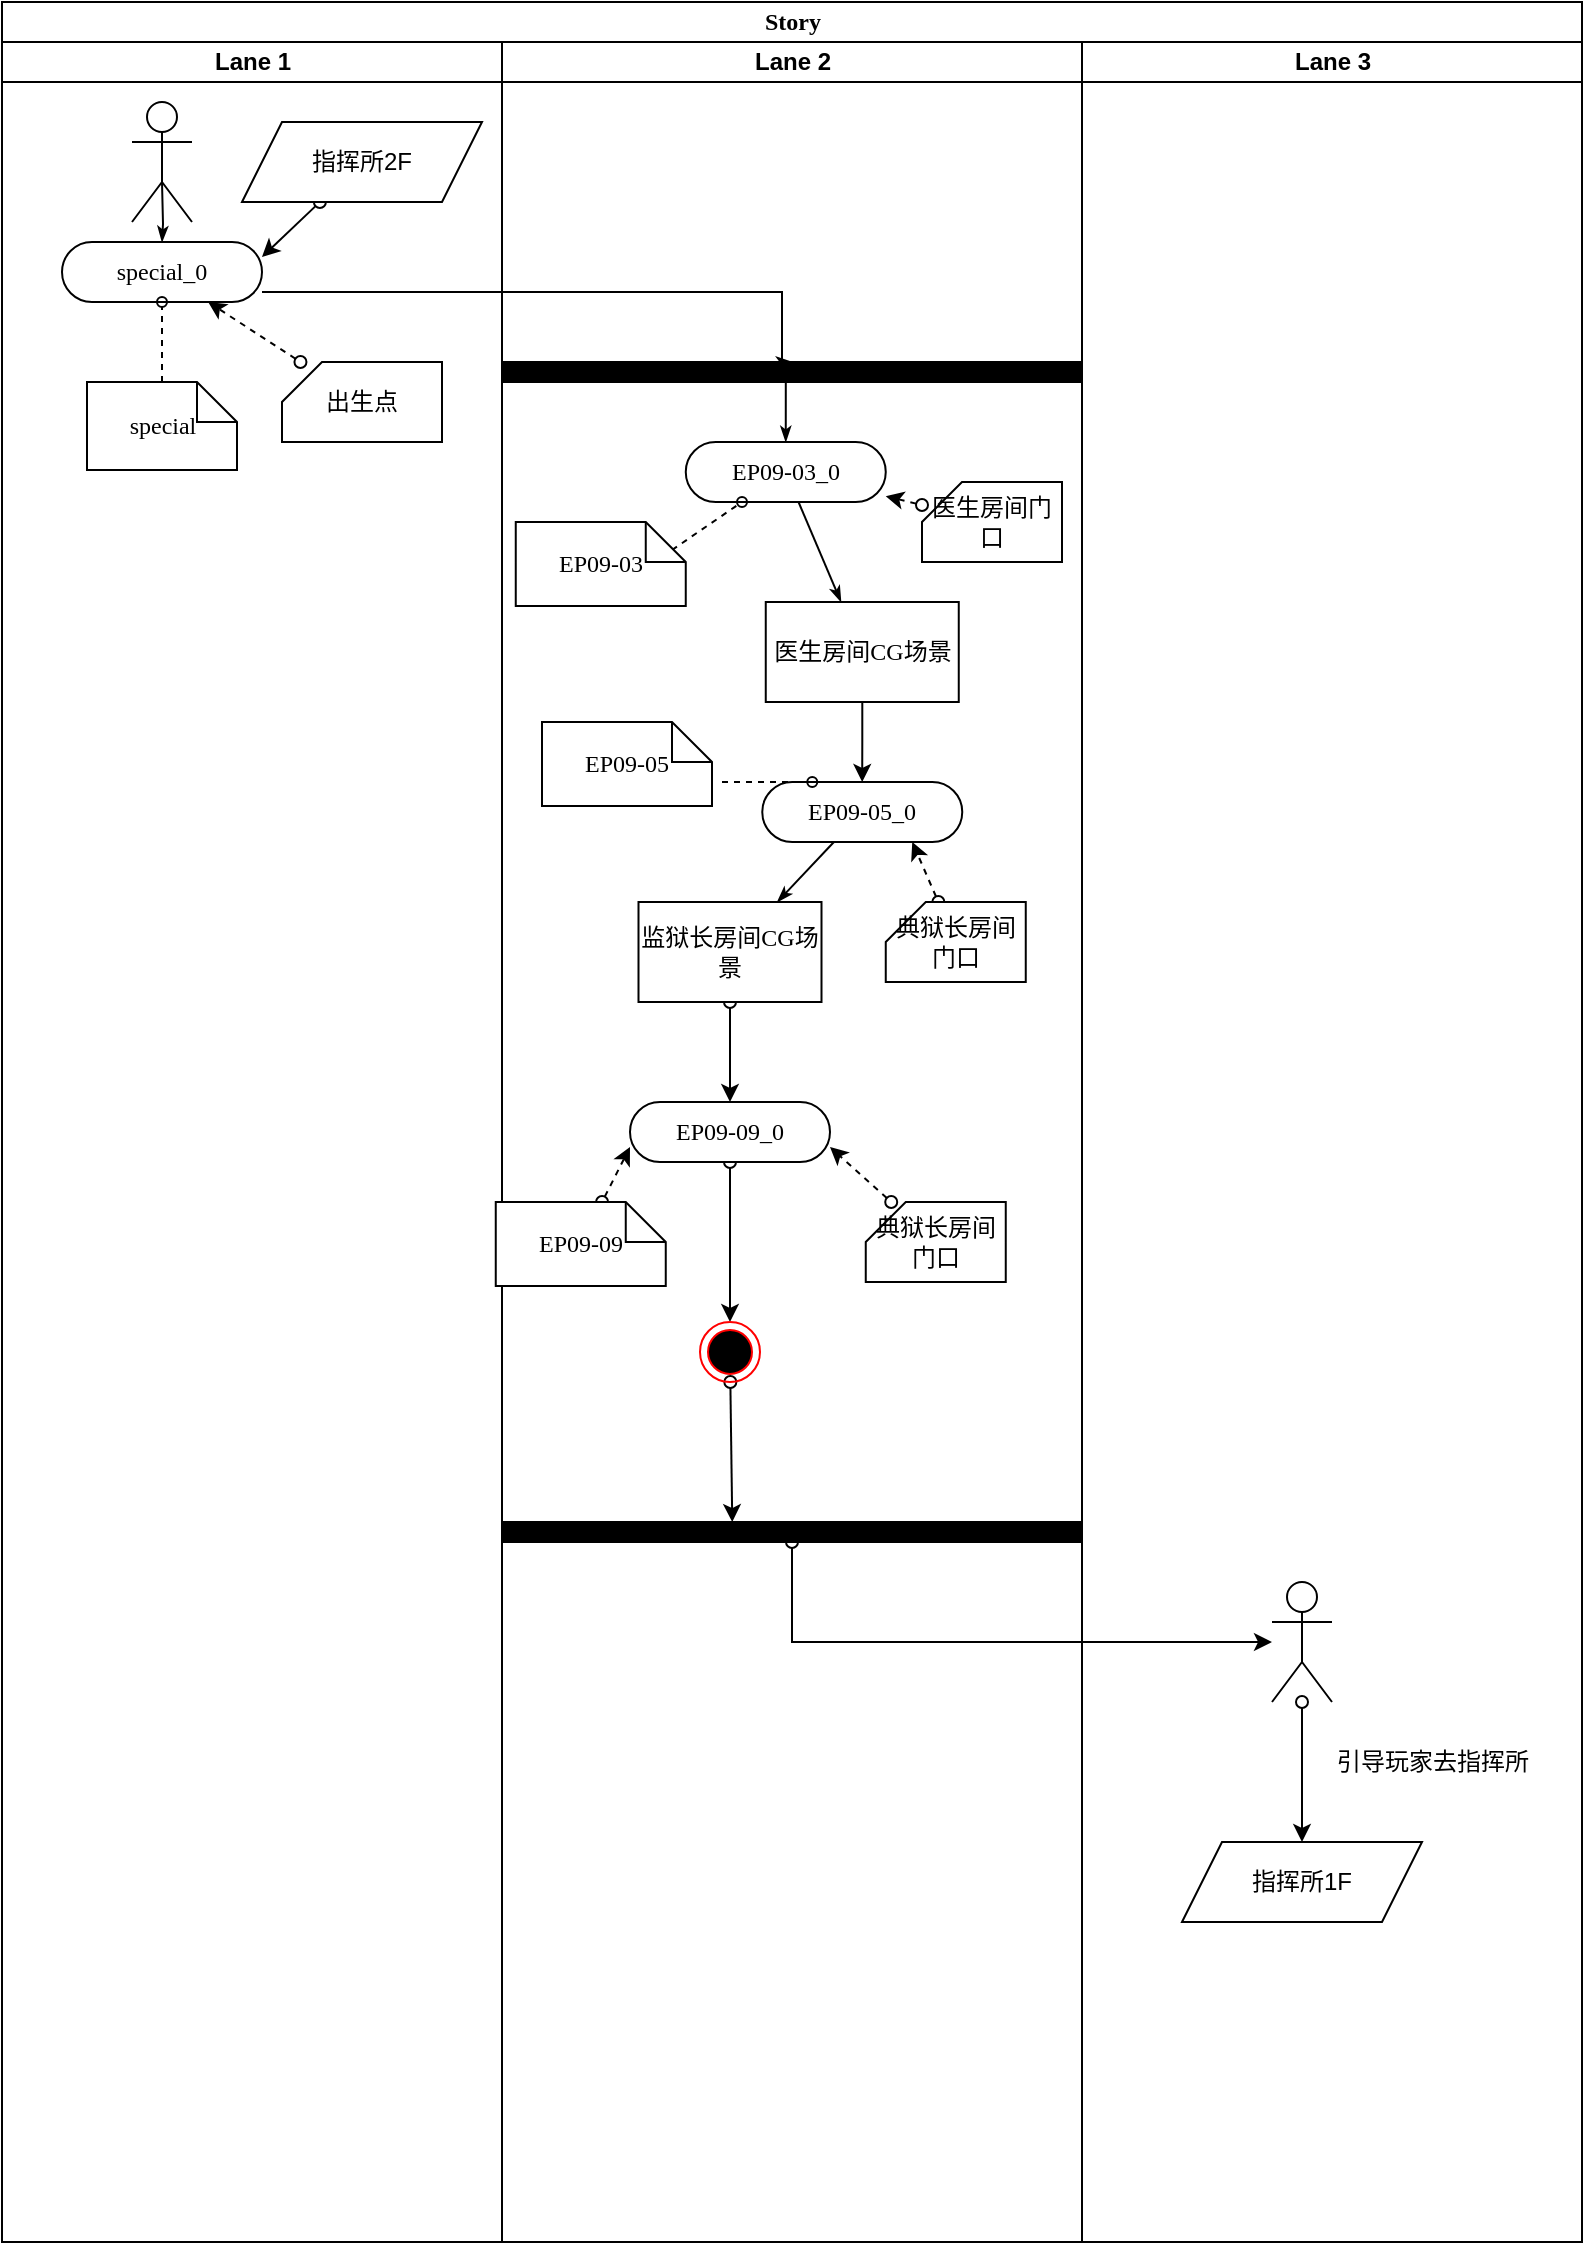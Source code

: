 <mxfile version="14.1.8" type="github" pages="2">
  <diagram name="关卡流程图" id="0783ab3e-0a74-02c8-0abd-f7b4e66b4bec">
    <mxGraphModel dx="1038" dy="547" grid="1" gridSize="10" guides="1" tooltips="1" connect="1" arrows="1" fold="1" page="1" pageScale="1" pageWidth="850" pageHeight="1100" background="#ffffff" math="0" shadow="0">
      <root>
        <mxCell id="0" />
        <mxCell id="1" parent="0" />
        <mxCell id="1c1d494c118603dd-1" value="Story" style="swimlane;html=1;childLayout=stackLayout;startSize=20;rounded=0;shadow=0;comic=0;labelBackgroundColor=none;strokeWidth=1;fontFamily=Verdana;fontSize=12;align=center;" parent="1" vertex="1">
          <mxGeometry x="40" y="20" width="790" height="1120" as="geometry" />
        </mxCell>
        <mxCell id="1c1d494c118603dd-2" value="Lane 1" style="swimlane;html=1;startSize=20;" parent="1c1d494c118603dd-1" vertex="1">
          <mxGeometry y="20" width="250" height="1100" as="geometry" />
        </mxCell>
        <mxCell id="60571a20871a0731-8" value="special_0" style="rounded=1;whiteSpace=wrap;html=1;shadow=0;comic=0;labelBackgroundColor=none;strokeWidth=1;fontFamily=Verdana;fontSize=12;align=center;arcSize=50;" parent="1c1d494c118603dd-2" vertex="1">
          <mxGeometry x="30" y="100" width="100" height="30" as="geometry" />
        </mxCell>
        <mxCell id="soN0B9OmbE9krU4sowRZ-2" style="edgeStyle=none;rounded=0;html=1;dashed=1;labelBackgroundColor=none;startArrow=none;startFill=0;startSize=5;endArrow=oval;endFill=0;endSize=5;jettySize=auto;orthogonalLoop=1;strokeWidth=1;fontFamily=Verdana;fontSize=12;entryX=0.5;entryY=1;entryDx=0;entryDy=0;exitX=0.5;exitY=0;exitDx=0;exitDy=0;exitPerimeter=0;" edge="1" parent="1c1d494c118603dd-2" source="soN0B9OmbE9krU4sowRZ-1" target="60571a20871a0731-8">
          <mxGeometry relative="1" as="geometry">
            <mxPoint x="150" y="257.878" as="sourcePoint" />
            <mxPoint x="112.955" y="238" as="targetPoint" />
          </mxGeometry>
        </mxCell>
        <mxCell id="1c1d494c118603dd-27" style="edgeStyle=orthogonalEdgeStyle;rounded=0;html=1;labelBackgroundColor=none;startArrow=none;startFill=0;startSize=5;endArrow=classicThin;endFill=1;endSize=5;jettySize=auto;orthogonalLoop=1;strokeWidth=1;fontFamily=Verdana;fontSize=12" parent="1c1d494c118603dd-2" target="60571a20871a0731-8" edge="1">
          <mxGeometry relative="1" as="geometry">
            <mxPoint x="80" y="70" as="sourcePoint" />
          </mxGeometry>
        </mxCell>
        <mxCell id="soN0B9OmbE9krU4sowRZ-1" value="special" style="shape=note;whiteSpace=wrap;html=1;rounded=0;shadow=0;comic=0;labelBackgroundColor=none;strokeWidth=1;fontFamily=Verdana;fontSize=12;align=center;size=20;" vertex="1" parent="1c1d494c118603dd-2">
          <mxGeometry x="42.5" y="170" width="75" height="44" as="geometry" />
        </mxCell>
        <mxCell id="soN0B9OmbE9krU4sowRZ-3" value="" style="shape=umlActor;verticalLabelPosition=bottom;verticalAlign=top;html=1;outlineConnect=0;" vertex="1" parent="1c1d494c118603dd-2">
          <mxGeometry x="65" y="30" width="30" height="60" as="geometry" />
        </mxCell>
        <mxCell id="soN0B9OmbE9krU4sowRZ-13" style="edgeStyle=none;rounded=0;orthogonalLoop=1;jettySize=auto;html=1;dashed=1;startArrow=oval;startFill=0;" edge="1" parent="1c1d494c118603dd-2" source="soN0B9OmbE9krU4sowRZ-12" target="60571a20871a0731-8">
          <mxGeometry relative="1" as="geometry" />
        </mxCell>
        <mxCell id="soN0B9OmbE9krU4sowRZ-12" value="出生点" style="shape=card;whiteSpace=wrap;html=1;size=20;" vertex="1" parent="1c1d494c118603dd-2">
          <mxGeometry x="140" y="160" width="80" height="40" as="geometry" />
        </mxCell>
        <mxCell id="soN0B9OmbE9krU4sowRZ-38" style="edgeStyle=none;rounded=0;orthogonalLoop=1;jettySize=auto;html=1;entryX=1;entryY=0.25;entryDx=0;entryDy=0;startArrow=oval;startFill=0;" edge="1" parent="1c1d494c118603dd-2" source="soN0B9OmbE9krU4sowRZ-37" target="60571a20871a0731-8">
          <mxGeometry relative="1" as="geometry" />
        </mxCell>
        <mxCell id="soN0B9OmbE9krU4sowRZ-37" value="指挥所2F" style="shape=parallelogram;perimeter=parallelogramPerimeter;whiteSpace=wrap;html=1;fixedSize=1;" vertex="1" parent="1c1d494c118603dd-2">
          <mxGeometry x="120" y="40" width="120" height="40" as="geometry" />
        </mxCell>
        <mxCell id="1c1d494c118603dd-3" value="Lane 2" style="swimlane;html=1;startSize=20;" parent="1c1d494c118603dd-1" vertex="1">
          <mxGeometry x="250" y="20" width="290" height="1100" as="geometry" />
        </mxCell>
        <mxCell id="60571a20871a0731-3" value="" style="whiteSpace=wrap;html=1;rounded=0;shadow=0;comic=0;labelBackgroundColor=none;strokeWidth=1;fillColor=#000000;fontFamily=Verdana;fontSize=12;align=center;rotation=0;" parent="1c1d494c118603dd-3" vertex="1">
          <mxGeometry y="160" width="290" height="10" as="geometry" />
        </mxCell>
        <mxCell id="1c1d494c118603dd-6" value="EP09-03_0" style="rounded=1;whiteSpace=wrap;html=1;shadow=0;comic=0;labelBackgroundColor=none;strokeWidth=1;fontFamily=Verdana;fontSize=12;align=center;arcSize=50;" parent="1c1d494c118603dd-3" vertex="1">
          <mxGeometry x="91.88" y="200" width="100" height="30" as="geometry" />
        </mxCell>
        <mxCell id="1c1d494c118603dd-30" style="edgeStyle=orthogonalEdgeStyle;rounded=0;html=1;exitX=0.25;exitY=1;entryX=0.5;entryY=0;labelBackgroundColor=none;startArrow=none;startFill=0;startSize=5;endArrow=classicThin;endFill=1;endSize=5;jettySize=auto;orthogonalLoop=1;strokeWidth=1;fontFamily=Verdana;fontSize=12" parent="1c1d494c118603dd-3" source="60571a20871a0731-3" target="1c1d494c118603dd-6" edge="1">
          <mxGeometry relative="1" as="geometry">
            <Array as="points">
              <mxPoint x="142" y="170" />
            </Array>
          </mxGeometry>
        </mxCell>
        <mxCell id="1c1d494c118603dd-7" value="EP09-05_0" style="rounded=1;whiteSpace=wrap;html=1;shadow=0;comic=0;labelBackgroundColor=none;strokeWidth=1;fontFamily=Verdana;fontSize=12;align=center;arcSize=50;" parent="1c1d494c118603dd-3" vertex="1">
          <mxGeometry x="130.13" y="370" width="100" height="30" as="geometry" />
        </mxCell>
        <mxCell id="soN0B9OmbE9krU4sowRZ-6" style="edgeStyle=orthogonalEdgeStyle;rounded=0;orthogonalLoop=1;jettySize=auto;html=1;" edge="1" parent="1c1d494c118603dd-3" source="1c1d494c118603dd-10" target="1c1d494c118603dd-7">
          <mxGeometry relative="1" as="geometry" />
        </mxCell>
        <mxCell id="1c1d494c118603dd-10" value="医生房间CG场景" style="rounded=0;whiteSpace=wrap;html=1;shadow=0;comic=0;labelBackgroundColor=none;strokeWidth=1;fontFamily=Verdana;fontSize=12;align=center;arcSize=50;" parent="1c1d494c118603dd-3" vertex="1">
          <mxGeometry x="131.88" y="280" width="96.5" height="50" as="geometry" />
        </mxCell>
        <mxCell id="1c1d494c118603dd-46" style="edgeStyle=none;rounded=0;html=1;labelBackgroundColor=none;startArrow=none;startFill=0;startSize=5;endArrow=oval;endFill=0;endSize=5;jettySize=auto;orthogonalLoop=1;strokeWidth=1;fontFamily=Verdana;fontSize=12;dashed=1;" parent="1c1d494c118603dd-3" target="1c1d494c118603dd-6" edge="1">
          <mxGeometry relative="1" as="geometry">
            <mxPoint x="85.005" y="254" as="sourcePoint" />
          </mxGeometry>
        </mxCell>
        <mxCell id="1c1d494c118603dd-36" style="edgeStyle=none;rounded=0;html=1;labelBackgroundColor=none;startArrow=none;startFill=0;startSize=5;endArrow=classicThin;endFill=1;endSize=5;jettySize=auto;orthogonalLoop=1;strokeWidth=1;fontFamily=Verdana;fontSize=12" parent="1c1d494c118603dd-3" source="1c1d494c118603dd-7" target="1c1d494c118603dd-14" edge="1">
          <mxGeometry relative="1" as="geometry" />
        </mxCell>
        <mxCell id="1c1d494c118603dd-34" style="edgeStyle=none;rounded=0;html=1;labelBackgroundColor=none;startArrow=none;startFill=0;startSize=5;endArrow=classicThin;endFill=1;endSize=5;jettySize=auto;orthogonalLoop=1;strokeWidth=1;fontFamily=Verdana;fontSize=12" parent="1c1d494c118603dd-3" source="1c1d494c118603dd-6" target="1c1d494c118603dd-10" edge="1">
          <mxGeometry relative="1" as="geometry" />
        </mxCell>
        <mxCell id="soN0B9OmbE9krU4sowRZ-23" style="edgeStyle=none;rounded=0;orthogonalLoop=1;jettySize=auto;html=1;entryX=0.5;entryY=0;entryDx=0;entryDy=0;startArrow=oval;startFill=0;" edge="1" parent="1c1d494c118603dd-3" source="1c1d494c118603dd-14" target="soN0B9OmbE9krU4sowRZ-10">
          <mxGeometry relative="1" as="geometry" />
        </mxCell>
        <mxCell id="1c1d494c118603dd-14" value="监狱长房间CG场景" style="rounded=0;whiteSpace=wrap;html=1;shadow=0;comic=0;labelBackgroundColor=none;strokeWidth=1;fontFamily=Verdana;fontSize=12;align=center;arcSize=50;" parent="1c1d494c118603dd-3" vertex="1">
          <mxGeometry x="68.25" y="430" width="91.5" height="50" as="geometry" />
        </mxCell>
        <mxCell id="1c1d494c118603dd-21" value="EP09-03" style="shape=note;whiteSpace=wrap;html=1;rounded=0;shadow=0;comic=0;labelBackgroundColor=none;strokeWidth=1;fontFamily=Verdana;fontSize=12;align=center;size=20;" parent="1c1d494c118603dd-3" vertex="1">
          <mxGeometry x="6.88" y="240" width="85" height="42" as="geometry" />
        </mxCell>
        <mxCell id="soN0B9OmbE9krU4sowRZ-7" value="EP09-05" style="shape=note;whiteSpace=wrap;html=1;rounded=0;shadow=0;comic=0;labelBackgroundColor=none;strokeWidth=1;fontFamily=Verdana;fontSize=12;align=center;size=20;" vertex="1" parent="1c1d494c118603dd-3">
          <mxGeometry x="20" y="340" width="85" height="42" as="geometry" />
        </mxCell>
        <mxCell id="soN0B9OmbE9krU4sowRZ-9" style="edgeStyle=none;rounded=0;html=1;labelBackgroundColor=none;startArrow=none;startFill=0;startSize=5;endArrow=oval;endFill=0;endSize=5;jettySize=auto;orthogonalLoop=1;strokeWidth=1;fontFamily=Verdana;fontSize=12;dashed=1;entryX=0.25;entryY=0;entryDx=0;entryDy=0;" edge="1" parent="1c1d494c118603dd-3" target="1c1d494c118603dd-7">
          <mxGeometry relative="1" as="geometry">
            <mxPoint x="110" y="370" as="sourcePoint" />
            <mxPoint x="130.005" y="240" as="targetPoint" />
          </mxGeometry>
        </mxCell>
        <mxCell id="soN0B9OmbE9krU4sowRZ-26" style="edgeStyle=none;rounded=0;orthogonalLoop=1;jettySize=auto;html=1;entryX=0.5;entryY=0;entryDx=0;entryDy=0;startArrow=oval;startFill=0;" edge="1" parent="1c1d494c118603dd-3" source="soN0B9OmbE9krU4sowRZ-10" target="soN0B9OmbE9krU4sowRZ-25">
          <mxGeometry relative="1" as="geometry" />
        </mxCell>
        <mxCell id="soN0B9OmbE9krU4sowRZ-10" value="EP09-09_0" style="rounded=1;whiteSpace=wrap;html=1;shadow=0;comic=0;labelBackgroundColor=none;strokeWidth=1;fontFamily=Verdana;fontSize=12;align=center;arcSize=50;" vertex="1" parent="1c1d494c118603dd-3">
          <mxGeometry x="64" y="530" width="100" height="30" as="geometry" />
        </mxCell>
        <mxCell id="soN0B9OmbE9krU4sowRZ-15" style="edgeStyle=none;rounded=0;orthogonalLoop=1;jettySize=auto;html=1;dashed=1;startArrow=oval;startFill=0;" edge="1" parent="1c1d494c118603dd-3" source="soN0B9OmbE9krU4sowRZ-14" target="1c1d494c118603dd-6">
          <mxGeometry relative="1" as="geometry" />
        </mxCell>
        <mxCell id="soN0B9OmbE9krU4sowRZ-14" value="医生房间门口" style="shape=card;whiteSpace=wrap;html=1;size=20;" vertex="1" parent="1c1d494c118603dd-3">
          <mxGeometry x="210" y="220" width="70" height="40" as="geometry" />
        </mxCell>
        <mxCell id="soN0B9OmbE9krU4sowRZ-17" style="edgeStyle=none;rounded=0;orthogonalLoop=1;jettySize=auto;html=1;entryX=0.75;entryY=1;entryDx=0;entryDy=0;dashed=1;startArrow=oval;startFill=0;" edge="1" parent="1c1d494c118603dd-3" source="soN0B9OmbE9krU4sowRZ-16" target="1c1d494c118603dd-7">
          <mxGeometry relative="1" as="geometry" />
        </mxCell>
        <mxCell id="soN0B9OmbE9krU4sowRZ-16" value="典狱长房间门口" style="shape=card;whiteSpace=wrap;html=1;size=20;" vertex="1" parent="1c1d494c118603dd-3">
          <mxGeometry x="191.88" y="430" width="70" height="40" as="geometry" />
        </mxCell>
        <mxCell id="soN0B9OmbE9krU4sowRZ-20" style="edgeStyle=none;rounded=0;orthogonalLoop=1;jettySize=auto;html=1;entryX=1;entryY=0.75;entryDx=0;entryDy=0;dashed=1;startArrow=oval;startFill=0;" edge="1" parent="1c1d494c118603dd-3" source="soN0B9OmbE9krU4sowRZ-19" target="soN0B9OmbE9krU4sowRZ-10">
          <mxGeometry relative="1" as="geometry" />
        </mxCell>
        <mxCell id="soN0B9OmbE9krU4sowRZ-19" value="典狱长房间门口" style="shape=card;whiteSpace=wrap;html=1;size=20;" vertex="1" parent="1c1d494c118603dd-3">
          <mxGeometry x="181.88" y="580" width="70" height="40" as="geometry" />
        </mxCell>
        <mxCell id="soN0B9OmbE9krU4sowRZ-22" style="edgeStyle=none;rounded=0;orthogonalLoop=1;jettySize=auto;html=1;entryX=0;entryY=0.75;entryDx=0;entryDy=0;dashed=1;startArrow=oval;startFill=0;" edge="1" parent="1c1d494c118603dd-3" source="soN0B9OmbE9krU4sowRZ-21" target="soN0B9OmbE9krU4sowRZ-10">
          <mxGeometry relative="1" as="geometry" />
        </mxCell>
        <mxCell id="soN0B9OmbE9krU4sowRZ-21" value="EP09-09" style="shape=note;whiteSpace=wrap;html=1;rounded=0;shadow=0;comic=0;labelBackgroundColor=none;strokeWidth=1;fontFamily=Verdana;fontSize=12;align=center;size=20;" vertex="1" parent="1c1d494c118603dd-3">
          <mxGeometry x="-3.12" y="580" width="85" height="42" as="geometry" />
        </mxCell>
        <mxCell id="soN0B9OmbE9krU4sowRZ-32" style="edgeStyle=none;rounded=0;orthogonalLoop=1;jettySize=auto;html=1;entryX=0.397;entryY=0;entryDx=0;entryDy=0;entryPerimeter=0;startArrow=oval;startFill=0;" edge="1" parent="1c1d494c118603dd-3" source="soN0B9OmbE9krU4sowRZ-25" target="soN0B9OmbE9krU4sowRZ-31">
          <mxGeometry relative="1" as="geometry" />
        </mxCell>
        <mxCell id="soN0B9OmbE9krU4sowRZ-25" value="" style="ellipse;html=1;shape=endState;fillColor=#000000;strokeColor=#ff0000;" vertex="1" parent="1c1d494c118603dd-3">
          <mxGeometry x="99" y="640" width="30" height="30" as="geometry" />
        </mxCell>
        <mxCell id="soN0B9OmbE9krU4sowRZ-31" value="" style="whiteSpace=wrap;html=1;rounded=0;shadow=0;comic=0;labelBackgroundColor=none;strokeWidth=1;fillColor=#000000;fontFamily=Verdana;fontSize=12;align=center;rotation=0;" vertex="1" parent="1c1d494c118603dd-3">
          <mxGeometry y="740" width="290" height="10" as="geometry" />
        </mxCell>
        <mxCell id="1c1d494c118603dd-4" value="Lane 3" style="swimlane;html=1;startSize=20;" parent="1c1d494c118603dd-1" vertex="1">
          <mxGeometry x="540" y="20" width="250" height="1100" as="geometry" />
        </mxCell>
        <mxCell id="1c1d494c118603dd-33" style="rounded=0;html=1;labelBackgroundColor=none;startArrow=none;startFill=0;startSize=5;endArrow=classicThin;endFill=1;endSize=5;jettySize=auto;orthogonalLoop=1;strokeWidth=1;fontFamily=Verdana;fontSize=12" parent="1c1d494c118603dd-4" source="1c1d494c118603dd-5" edge="1">
          <mxGeometry relative="1" as="geometry">
            <mxPoint x="61.25" y="268" as="targetPoint" />
          </mxGeometry>
        </mxCell>
        <mxCell id="1c1d494c118603dd-38" style="edgeStyle=none;rounded=0;html=1;labelBackgroundColor=none;startArrow=none;startFill=0;startSize=5;endArrow=classicThin;endFill=1;endSize=5;jettySize=auto;orthogonalLoop=1;strokeWidth=1;fontFamily=Verdana;fontSize=12" parent="1c1d494c118603dd-4" source="1c1d494c118603dd-8" edge="1">
          <mxGeometry relative="1" as="geometry">
            <mxPoint x="35" y="367.222" as="targetPoint" />
          </mxGeometry>
        </mxCell>
        <mxCell id="1c1d494c118603dd-37" style="edgeStyle=none;rounded=0;html=1;labelBackgroundColor=none;startArrow=none;startFill=0;startSize=5;endArrow=classicThin;endFill=1;endSize=5;jettySize=auto;orthogonalLoop=1;strokeWidth=1;fontFamily=Verdana;fontSize=12" parent="1c1d494c118603dd-4" target="1c1d494c118603dd-8" edge="1">
          <mxGeometry relative="1" as="geometry">
            <mxPoint x="70.565" y="298" as="sourcePoint" />
          </mxGeometry>
        </mxCell>
        <mxCell id="1c1d494c118603dd-48" style="edgeStyle=none;rounded=0;html=1;dashed=1;labelBackgroundColor=none;startArrow=none;startFill=0;startSize=5;endArrow=oval;endFill=0;endSize=5;jettySize=auto;orthogonalLoop=1;strokeWidth=1;fontFamily=Verdana;fontSize=12" parent="1c1d494c118603dd-4" target="1c1d494c118603dd-5" edge="1">
          <mxGeometry relative="1" as="geometry">
            <mxPoint x="160" y="257.878" as="sourcePoint" />
          </mxGeometry>
        </mxCell>
        <mxCell id="1c1d494c118603dd-49" style="edgeStyle=none;rounded=0;html=1;dashed=1;labelBackgroundColor=none;startArrow=none;startFill=0;startSize=5;endArrow=oval;endFill=0;endSize=5;jettySize=auto;orthogonalLoop=1;strokeWidth=1;fontFamily=Verdana;fontSize=12" parent="1c1d494c118603dd-4" source="1c1d494c118603dd-20" edge="1">
          <mxGeometry relative="1" as="geometry">
            <mxPoint x="85" y="281.814" as="targetPoint" />
          </mxGeometry>
        </mxCell>
        <mxCell id="1c1d494c118603dd-50" style="edgeStyle=none;rounded=0;html=1;dashed=1;labelBackgroundColor=none;startArrow=none;startFill=0;startSize=5;endArrow=oval;endFill=0;endSize=5;jettySize=auto;orthogonalLoop=1;strokeWidth=1;fontFamily=Verdana;fontSize=12" parent="1c1d494c118603dd-4" target="1c1d494c118603dd-8" edge="1">
          <mxGeometry relative="1" as="geometry">
            <mxPoint x="154.744" y="415" as="sourcePoint" />
          </mxGeometry>
        </mxCell>
        <mxCell id="1c1d494c118603dd-51" style="edgeStyle=none;rounded=0;html=1;dashed=1;labelBackgroundColor=none;startArrow=none;startFill=0;startSize=5;endArrow=oval;endFill=0;endSize=5;jettySize=auto;orthogonalLoop=1;strokeWidth=1;fontFamily=Verdana;fontSize=12" parent="1c1d494c118603dd-4" source="1c1d494c118603dd-22" edge="1">
          <mxGeometry relative="1" as="geometry">
            <mxPoint x="35" y="389.538" as="targetPoint" />
          </mxGeometry>
        </mxCell>
        <mxCell id="soN0B9OmbE9krU4sowRZ-29" value="指挥所1F" style="shape=parallelogram;perimeter=parallelogramPerimeter;whiteSpace=wrap;html=1;fixedSize=1;" vertex="1" parent="1c1d494c118603dd-4">
          <mxGeometry x="50" y="900" width="120" height="40" as="geometry" />
        </mxCell>
        <mxCell id="soN0B9OmbE9krU4sowRZ-35" style="edgeStyle=none;rounded=0;orthogonalLoop=1;jettySize=auto;html=1;entryX=0.5;entryY=0;entryDx=0;entryDy=0;startArrow=oval;startFill=0;" edge="1" parent="1c1d494c118603dd-4" source="soN0B9OmbE9krU4sowRZ-34" target="soN0B9OmbE9krU4sowRZ-29">
          <mxGeometry relative="1" as="geometry" />
        </mxCell>
        <mxCell id="soN0B9OmbE9krU4sowRZ-34" value="" style="shape=umlActor;verticalLabelPosition=bottom;verticalAlign=top;html=1;outlineConnect=0;" vertex="1" parent="1c1d494c118603dd-4">
          <mxGeometry x="95" y="770" width="30" height="60" as="geometry" />
        </mxCell>
        <mxCell id="soN0B9OmbE9krU4sowRZ-36" value="引导玩家去指挥所" style="text;html=1;align=center;verticalAlign=middle;resizable=0;points=[];autosize=1;" vertex="1" parent="1c1d494c118603dd-4">
          <mxGeometry x="120" y="850" width="110" height="20" as="geometry" />
        </mxCell>
        <mxCell id="1c1d494c118603dd-28" style="edgeStyle=orthogonalEdgeStyle;rounded=0;html=1;entryX=0.5;entryY=0;labelBackgroundColor=none;startArrow=none;startFill=0;startSize=5;endArrow=classicThin;endFill=1;endSize=5;jettySize=auto;orthogonalLoop=1;strokeWidth=1;fontFamily=Verdana;fontSize=12" parent="1c1d494c118603dd-1" source="60571a20871a0731-8" target="60571a20871a0731-3" edge="1">
          <mxGeometry relative="1" as="geometry">
            <Array as="points">
              <mxPoint x="390" y="145" />
            </Array>
          </mxGeometry>
        </mxCell>
        <mxCell id="soN0B9OmbE9krU4sowRZ-39" style="edgeStyle=none;rounded=0;orthogonalLoop=1;jettySize=auto;html=1;startArrow=oval;startFill=0;" edge="1" parent="1c1d494c118603dd-1" source="soN0B9OmbE9krU4sowRZ-31" target="soN0B9OmbE9krU4sowRZ-34">
          <mxGeometry relative="1" as="geometry">
            <mxPoint x="395" y="830" as="targetPoint" />
            <Array as="points">
              <mxPoint x="395" y="820" />
            </Array>
          </mxGeometry>
        </mxCell>
      </root>
    </mxGraphModel>
  </diagram>
  <diagram id="dmDB2ZcVdiuMjPRwZuYF" name="关卡平面图">
    <mxGraphModel dx="1038" dy="547" grid="1" gridSize="10" guides="1" tooltips="1" connect="1" arrows="1" fold="1" page="1" pageScale="1" pageWidth="827" pageHeight="1169" math="0" shadow="0">
      <root>
        <mxCell id="ojgNweESeSlG1wubFBOF-0" />
        <mxCell id="ojgNweESeSlG1wubFBOF-1" parent="ojgNweESeSlG1wubFBOF-0" />
        <mxCell id="32pKdByRdfm2AMbjOZ1x-0" value="" style="rounded=0;whiteSpace=wrap;html=1;" vertex="1" parent="ojgNweESeSlG1wubFBOF-1">
          <mxGeometry x="40" y="150" width="930" height="560" as="geometry" />
        </mxCell>
        <mxCell id="2-35yjRWeZZgqv3ZDKaf-3" style="edgeStyle=none;rounded=0;orthogonalLoop=1;jettySize=auto;html=1;startArrow=oval;startFill=0;fillColor=#d5e8d4;strokeColor=#82b366;" edge="1" parent="ojgNweESeSlG1wubFBOF-1">
          <mxGeometry relative="1" as="geometry">
            <mxPoint x="110" y="210" as="targetPoint" />
            <mxPoint x="400" y="340" as="sourcePoint" />
            <Array as="points">
              <mxPoint x="400" y="210" />
            </Array>
          </mxGeometry>
        </mxCell>
        <mxCell id="2-35yjRWeZZgqv3ZDKaf-8" value="2" style="edgeLabel;html=1;align=center;verticalAlign=middle;resizable=0;points=[];" vertex="1" connectable="0" parent="2-35yjRWeZZgqv3ZDKaf-3">
          <mxGeometry x="-0.549" y="2" relative="1" as="geometry">
            <mxPoint as="offset" />
          </mxGeometry>
        </mxCell>
        <mxCell id="2-35yjRWeZZgqv3ZDKaf-4" style="edgeStyle=none;rounded=0;orthogonalLoop=1;jettySize=auto;html=1;startArrow=oval;startFill=0;fillColor=#d5e8d4;strokeColor=#82b366;" edge="1" parent="ojgNweESeSlG1wubFBOF-1">
          <mxGeometry relative="1" as="geometry">
            <mxPoint x="910" y="651.6" as="targetPoint" />
            <mxPoint x="400" y="340" as="sourcePoint" />
            <Array as="points">
              <mxPoint x="450" y="652" />
            </Array>
          </mxGeometry>
        </mxCell>
        <mxCell id="2-35yjRWeZZgqv3ZDKaf-10" value="2" style="edgeLabel;html=1;align=center;verticalAlign=middle;resizable=0;points=[];" vertex="1" connectable="0" parent="2-35yjRWeZZgqv3ZDKaf-4">
          <mxGeometry x="-0.654" y="2" relative="1" as="geometry">
            <mxPoint x="-3.18" y="-32" as="offset" />
          </mxGeometry>
        </mxCell>
        <mxCell id="2-35yjRWeZZgqv3ZDKaf-5" style="edgeStyle=none;rounded=0;orthogonalLoop=1;jettySize=auto;html=1;startArrow=oval;startFill=0;fillColor=#d5e8d4;strokeColor=#82b366;" edge="1" parent="ojgNweESeSlG1wubFBOF-1">
          <mxGeometry relative="1" as="geometry">
            <mxPoint x="910" y="650" as="targetPoint" />
            <mxPoint x="400" y="340" as="sourcePoint" />
            <Array as="points">
              <mxPoint x="430" y="240" />
              <mxPoint x="680" y="240" />
              <mxPoint x="680" y="650" />
            </Array>
          </mxGeometry>
        </mxCell>
        <mxCell id="2-35yjRWeZZgqv3ZDKaf-9" value="2" style="edgeLabel;html=1;align=center;verticalAlign=middle;resizable=0;points=[];" vertex="1" connectable="0" parent="2-35yjRWeZZgqv3ZDKaf-5">
          <mxGeometry x="-0.813" y="-1" relative="1" as="geometry">
            <mxPoint as="offset" />
          </mxGeometry>
        </mxCell>
        <mxCell id="32pKdByRdfm2AMbjOZ1x-1" value="&lt;span style=&quot;font-size: 20px&quot;&gt;典狱长房间&lt;/span&gt;" style="rounded=0;whiteSpace=wrap;html=1;" vertex="1" parent="ojgNweESeSlG1wubFBOF-1">
          <mxGeometry x="54" y="285" width="300" height="110" as="geometry" />
        </mxCell>
        <mxCell id="32pKdByRdfm2AMbjOZ1x-2" value="&lt;span style=&quot;font-size: 20px&quot;&gt;浴室&lt;/span&gt;" style="rounded=0;whiteSpace=wrap;html=1;" vertex="1" parent="ojgNweESeSlG1wubFBOF-1">
          <mxGeometry x="54" y="430" width="300" height="110" as="geometry" />
        </mxCell>
        <mxCell id="32pKdByRdfm2AMbjOZ1x-3" value="&lt;font style=&quot;font-size: 20px&quot;&gt;医生房间&lt;/font&gt;" style="rounded=0;whiteSpace=wrap;html=1;" vertex="1" parent="ojgNweESeSlG1wubFBOF-1">
          <mxGeometry x="54" y="580" width="300" height="110" as="geometry" />
        </mxCell>
        <mxCell id="32pKdByRdfm2AMbjOZ1x-4" value="" style="shape=process;whiteSpace=wrap;html=1;backgroundOutline=1;rotation=90;" vertex="1" parent="ojgNweESeSlG1wubFBOF-1">
          <mxGeometry x="320" y="332.5" width="60" height="15" as="geometry" />
        </mxCell>
        <mxCell id="32pKdByRdfm2AMbjOZ1x-5" value="" style="shape=process;whiteSpace=wrap;html=1;backgroundOutline=1;rotation=90;" vertex="1" parent="ojgNweESeSlG1wubFBOF-1">
          <mxGeometry x="320" y="477.5" width="60" height="15" as="geometry" />
        </mxCell>
        <mxCell id="32pKdByRdfm2AMbjOZ1x-6" value="" style="shape=process;whiteSpace=wrap;html=1;backgroundOutline=1;rotation=90;" vertex="1" parent="ojgNweESeSlG1wubFBOF-1">
          <mxGeometry x="320" y="627.5" width="60" height="15" as="geometry" />
        </mxCell>
        <mxCell id="32pKdByRdfm2AMbjOZ1x-7" value="&lt;span style=&quot;font-size: 20px&quot;&gt;展览厅&lt;/span&gt;" style="shape=partialRectangle;whiteSpace=wrap;html=1;bottom=0;right=0;fillColor=none;" vertex="1" parent="ojgNweESeSlG1wubFBOF-1">
          <mxGeometry x="460" y="396.25" width="180" height="183.75" as="geometry" />
        </mxCell>
        <mxCell id="32pKdByRdfm2AMbjOZ1x-8" value="&lt;span style=&quot;font-size: 20px&quot;&gt;客房1&lt;/span&gt;" style="rounded=0;whiteSpace=wrap;html=1;" vertex="1" parent="ojgNweESeSlG1wubFBOF-1">
          <mxGeometry x="730" y="175" width="220" height="110" as="geometry" />
        </mxCell>
        <mxCell id="32pKdByRdfm2AMbjOZ1x-9" value="" style="shape=process;whiteSpace=wrap;html=1;backgroundOutline=1;rotation=90;" vertex="1" parent="ojgNweESeSlG1wubFBOF-1">
          <mxGeometry x="700" y="222.5" width="60" height="15" as="geometry" />
        </mxCell>
        <mxCell id="32pKdByRdfm2AMbjOZ1x-10" value="&lt;span style=&quot;font-size: 20px&quot;&gt;客房2&lt;/span&gt;" style="rounded=0;whiteSpace=wrap;html=1;" vertex="1" parent="ojgNweESeSlG1wubFBOF-1">
          <mxGeometry x="730" y="310" width="220" height="110" as="geometry" />
        </mxCell>
        <mxCell id="32pKdByRdfm2AMbjOZ1x-11" value="" style="shape=process;whiteSpace=wrap;html=1;backgroundOutline=1;rotation=90;" vertex="1" parent="ojgNweESeSlG1wubFBOF-1">
          <mxGeometry x="700" y="357.5" width="60" height="15" as="geometry" />
        </mxCell>
        <mxCell id="32pKdByRdfm2AMbjOZ1x-12" value="&lt;span style=&quot;font-size: 20px&quot;&gt;客房3&lt;/span&gt;" style="rounded=0;whiteSpace=wrap;html=1;" vertex="1" parent="ojgNweESeSlG1wubFBOF-1">
          <mxGeometry x="730" y="448.75" width="220" height="110" as="geometry" />
        </mxCell>
        <mxCell id="32pKdByRdfm2AMbjOZ1x-13" value="" style="shape=process;whiteSpace=wrap;html=1;backgroundOutline=1;rotation=90;" vertex="1" parent="ojgNweESeSlG1wubFBOF-1">
          <mxGeometry x="700" y="496.25" width="60" height="15" as="geometry" />
        </mxCell>
        <mxCell id="32pKdByRdfm2AMbjOZ1x-14" value="&lt;span style=&quot;font-size: 20px&quot;&gt;盥洗室&lt;/span&gt;" style="shape=partialRectangle;whiteSpace=wrap;html=1;bottom=0;right=0;fillColor=none;rotation=0;direction=south;" vertex="1" parent="ojgNweESeSlG1wubFBOF-1">
          <mxGeometry x="460" y="285" width="180" height="110" as="geometry" />
        </mxCell>
        <mxCell id="32pKdByRdfm2AMbjOZ1x-15" value="" style="endArrow=none;html=1;entryX=0;entryY=1;entryDx=0;entryDy=0;exitX=0.595;exitY=1.002;exitDx=0;exitDy=0;exitPerimeter=0;" edge="1" parent="ojgNweESeSlG1wubFBOF-1" source="32pKdByRdfm2AMbjOZ1x-14" target="32pKdByRdfm2AMbjOZ1x-14">
          <mxGeometry width="50" height="50" relative="1" as="geometry">
            <mxPoint x="510" y="410" as="sourcePoint" />
            <mxPoint x="560" y="360" as="targetPoint" />
          </mxGeometry>
        </mxCell>
        <mxCell id="32pKdByRdfm2AMbjOZ1x-16" value="&lt;h1&gt;指挥所二楼&lt;/h1&gt;&lt;p&gt;剧情简介&lt;/p&gt;" style="text;html=1;strokeColor=none;fillColor=none;spacing=5;spacingTop=-20;whiteSpace=wrap;overflow=hidden;rounded=0;" vertex="1" parent="ojgNweESeSlG1wubFBOF-1">
          <mxGeometry x="40" y="30" width="190" height="120" as="geometry" />
        </mxCell>
        <mxCell id="32pKdByRdfm2AMbjOZ1x-17" value="" style="shape=flexArrow;endArrow=classic;startArrow=classic;html=1;" edge="1" parent="ojgNweESeSlG1wubFBOF-1">
          <mxGeometry width="50" height="50" relative="1" as="geometry">
            <mxPoint x="59" y="237.5" as="sourcePoint" />
            <mxPoint x="109" y="187.5" as="targetPoint" />
          </mxGeometry>
        </mxCell>
        <mxCell id="32pKdByRdfm2AMbjOZ1x-18" value="指挥所1F" style="text;html=1;align=center;verticalAlign=middle;resizable=0;points=[];autosize=1;" vertex="1" parent="ojgNweESeSlG1wubFBOF-1">
          <mxGeometry x="54" y="240" width="70" height="20" as="geometry" />
        </mxCell>
        <mxCell id="32pKdByRdfm2AMbjOZ1x-19" value="" style="shape=flexArrow;endArrow=classic;startArrow=classic;html=1;" edge="1" parent="ojgNweESeSlG1wubFBOF-1">
          <mxGeometry width="50" height="50" relative="1" as="geometry">
            <mxPoint x="905" y="660" as="sourcePoint" />
            <mxPoint x="955" y="610" as="targetPoint" />
          </mxGeometry>
        </mxCell>
        <mxCell id="32pKdByRdfm2AMbjOZ1x-20" value="指挥所1F" style="text;html=1;align=center;verticalAlign=middle;resizable=0;points=[];autosize=1;" vertex="1" parent="ojgNweESeSlG1wubFBOF-1">
          <mxGeometry x="900" y="662.5" width="70" height="20" as="geometry" />
        </mxCell>
        <mxCell id="2-35yjRWeZZgqv3ZDKaf-2" style="edgeStyle=none;rounded=0;orthogonalLoop=1;jettySize=auto;html=1;entryX=0.5;entryY=0;entryDx=0;entryDy=0;startArrow=oval;startFill=0;fillColor=#ffe6cc;strokeColor=#d79b00;" edge="1" parent="ojgNweESeSlG1wubFBOF-1" source="2-35yjRWeZZgqv3ZDKaf-1" target="32pKdByRdfm2AMbjOZ1x-4">
          <mxGeometry relative="1" as="geometry">
            <Array as="points">
              <mxPoint x="400" y="340" />
            </Array>
          </mxGeometry>
        </mxCell>
        <mxCell id="2-35yjRWeZZgqv3ZDKaf-7" value="1" style="edgeLabel;html=1;align=center;verticalAlign=middle;resizable=0;points=[];" vertex="1" connectable="0" parent="2-35yjRWeZZgqv3ZDKaf-2">
          <mxGeometry x="-0.419" y="1" relative="1" as="geometry">
            <mxPoint x="3.02" y="40.97" as="offset" />
          </mxGeometry>
        </mxCell>
        <mxCell id="2-35yjRWeZZgqv3ZDKaf-1" value="" style="shape=umlActor;verticalLabelPosition=bottom;verticalAlign=top;html=1;outlineConnect=0;" vertex="1" parent="ojgNweESeSlG1wubFBOF-1">
          <mxGeometry x="390" y="610" width="30" height="60" as="geometry" />
        </mxCell>
      </root>
    </mxGraphModel>
  </diagram>
</mxfile>

